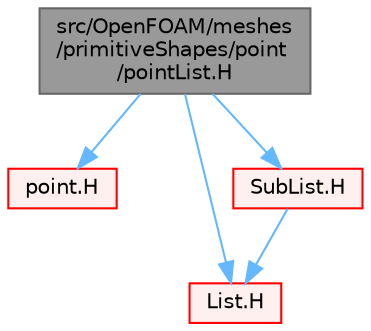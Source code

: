 digraph "src/OpenFOAM/meshes/primitiveShapes/point/pointList.H"
{
 // LATEX_PDF_SIZE
  bgcolor="transparent";
  edge [fontname=Helvetica,fontsize=10,labelfontname=Helvetica,labelfontsize=10];
  node [fontname=Helvetica,fontsize=10,shape=box,height=0.2,width=0.4];
  Node1 [id="Node000001",label="src/OpenFOAM/meshes\l/primitiveShapes/point\l/pointList.H",height=0.2,width=0.4,color="gray40", fillcolor="grey60", style="filled", fontcolor="black",tooltip=" "];
  Node1 -> Node2 [id="edge1_Node000001_Node000002",color="steelblue1",style="solid",tooltip=" "];
  Node2 [id="Node000002",label="point.H",height=0.2,width=0.4,color="red", fillcolor="#FFF0F0", style="filled",URL="$point_8H.html",tooltip=" "];
  Node1 -> Node80 [id="edge2_Node000001_Node000080",color="steelblue1",style="solid",tooltip=" "];
  Node80 [id="Node000080",label="List.H",height=0.2,width=0.4,color="red", fillcolor="#FFF0F0", style="filled",URL="$List_8H.html",tooltip=" "];
  Node1 -> Node95 [id="edge3_Node000001_Node000095",color="steelblue1",style="solid",tooltip=" "];
  Node95 [id="Node000095",label="SubList.H",height=0.2,width=0.4,color="red", fillcolor="#FFF0F0", style="filled",URL="$SubList_8H.html",tooltip=" "];
  Node95 -> Node80 [id="edge4_Node000095_Node000080",color="steelblue1",style="solid",tooltip=" "];
}
